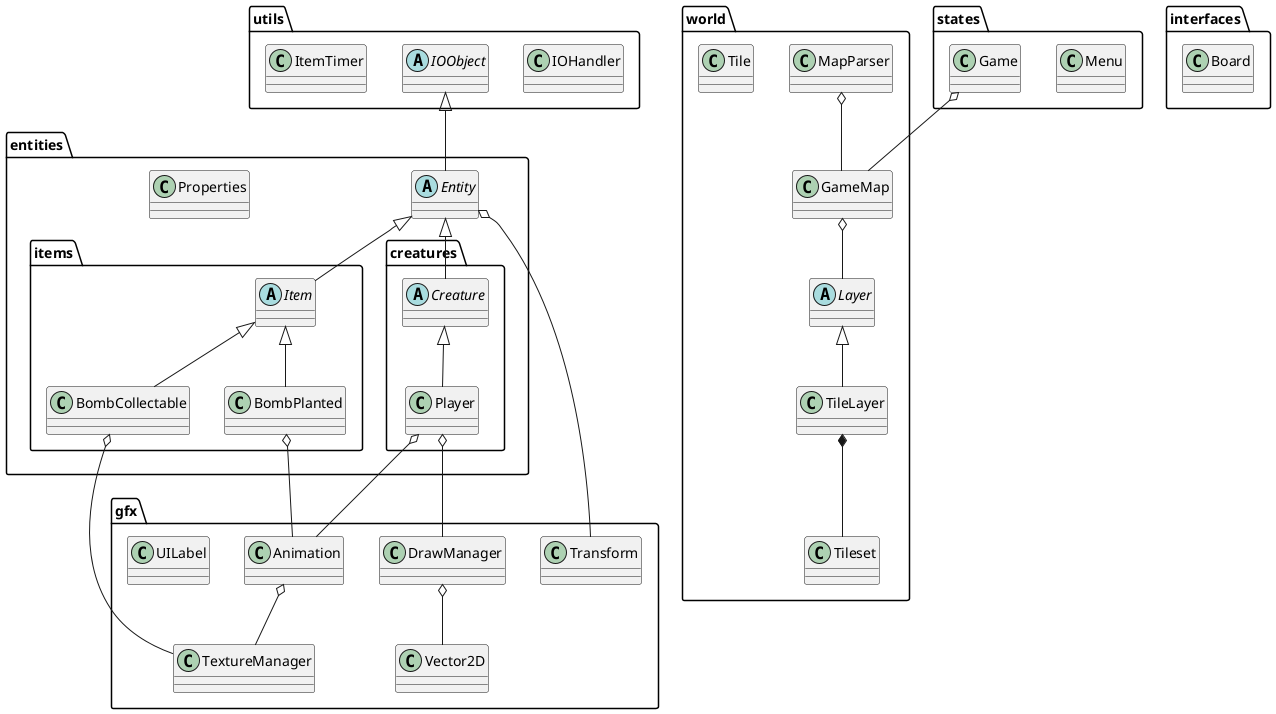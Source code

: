 @startuml
/' Objects '/
abstract class entities.Entity {
}

abstract class entities.items.Item {
}

class entities.items.BombCollectable {
}


class entities.items.BombPlanted {
}


abstract class entities.creatures.Creature {
}

class entities.creatures.Player {
}

class gfx.Animation {
}


class gfx.DrawManager {
}

abstract class world.Layer {
}


class world.MapParser {
}


class states.Menu {
}

class gfx.TextureManager {
}


class gfx.Transform {
}


class gfx.Vector2D {
}

class entities.Properties {
}

class states.Game {
}

class interfaces.Board {
}


class world.GameMap {
}

class gfx.UILabel {
}

class world.Tile {
}


class world.TileLayer {
}

class world.Tileset {
}

class utils.IOHandler {
}


abstract class utils.IOObject {
}

class utils.ItemTimer {
}

/' Inheritance relationships '/

.entities.creatures.Creature <|-- .entities.creatures.Player


.entities.Entity <|-- .entities.creatures.Creature


.entities.Entity <|-- .entities.items.Item


.utils.IOObject <|-- .entities.Entity


.entities.items.Item <|-- .entities.items.BombCollectable


.entities.items.Item <|-- .entities.items.BombPlanted


.world.Layer <|-- .world.TileLayer

/' Aggregation relationships '/


.entities.items.BombCollectable o-- .gfx.TextureManager


.entities.items.BombPlanted o-- .gfx.Animation


.gfx.DrawManager o-- .gfx.Vector2D


.entities.Entity o-- .gfx.Transform


.states.Game o-- .world.GameMap


.world.GameMap o-- .world.Layer


.world.MapParser o-- .world.GameMap


.entities.creatures.Player o-- .gfx.Animation


.entities.creatures.Player o-- .gfx.DrawManager


.gfx.Animation o-- .gfx.TextureManager


.world.TileLayer *-- .world.Tileset


/' Nested objects '/


@enduml
